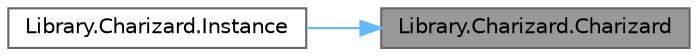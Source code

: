 digraph "Library.Charizard.Charizard"
{
 // INTERACTIVE_SVG=YES
 // LATEX_PDF_SIZE
  bgcolor="transparent";
  edge [fontname=Helvetica,fontsize=10,labelfontname=Helvetica,labelfontsize=10];
  node [fontname=Helvetica,fontsize=10,shape=box,height=0.2,width=0.4];
  rankdir="RL";
  Node1 [id="Node000001",label="Library.Charizard.Charizard",height=0.2,width=0.4,color="gray40", fillcolor="grey60", style="filled", fontcolor="black",tooltip="Constructor de Charizard, implementa el patron GRASP creator."];
  Node1 -> Node2 [id="edge1_Node000001_Node000002",dir="back",color="steelblue1",style="solid",tooltip=" "];
  Node2 [id="Node000002",label="Library.Charizard.Instance",height=0.2,width=0.4,color="grey40", fillcolor="white", style="filled",URL="$classLibrary_1_1Charizard.html#aa4a469d089472f7d71ae3591eb50400d",tooltip="Este método retorna una copia del pokemon aplicando así, el patrón prototype."];
}
